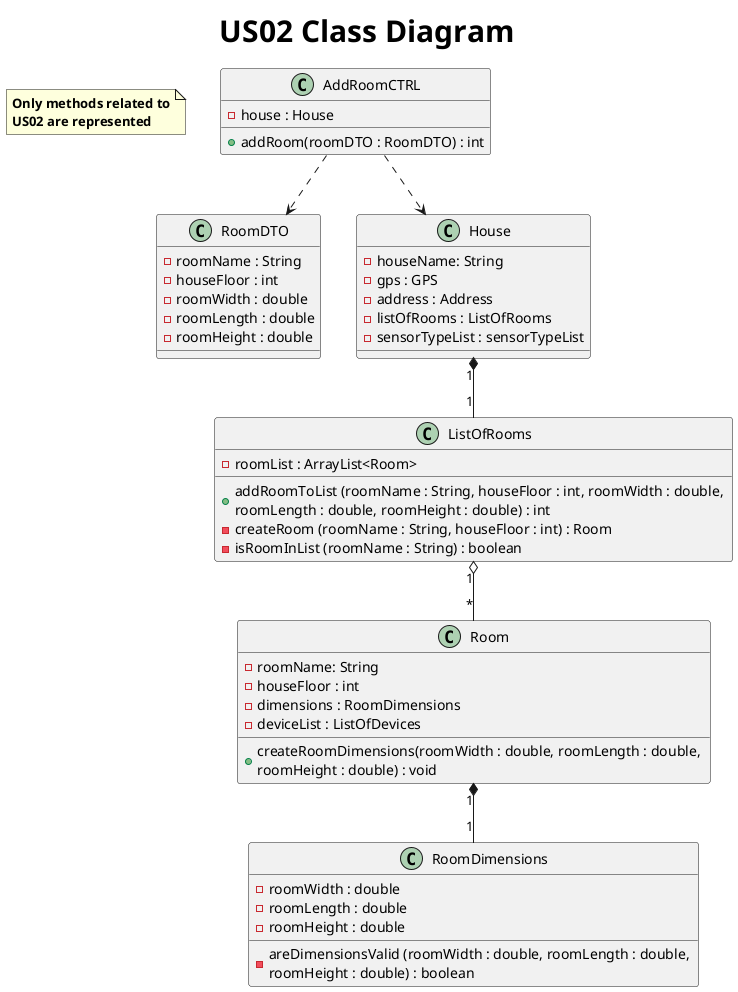 @startuml

title <size: 30> US02 Class Diagram
note "<b>Only methods related to\n<b>US02 are represented" as N1

class AddRoomCTRL {
    - house : House

    + addRoom(roomDTO : RoomDTO) : int
}

class RoomDTO {
    - roomName : String
    - houseFloor : int
    - roomWidth : double
    - roomLength : double
    - roomHeight : double
}

class House {
    - houseName: String
    - gps : GPS
    - address : Address
    - listOfRooms : ListOfRooms
    - sensorTypeList : sensorTypeList
}

class Room {
    - roomName: String
    - houseFloor : int
    - dimensions : RoomDimensions
    - deviceList : ListOfDevices

    + createRoomDimensions(roomWidth : double, roomLength : double, \nroomHeight : double) : void
}

class RoomDimensions{
     - roomWidth : double
     - roomLength : double
     - roomHeight : double

    - areDimensionsValid (roomWidth : double, roomLength : double, \nroomHeight : double) : boolean
}

class ListOfRooms{
    - roomList : ArrayList<Room>

    + addRoomToList (roomName : String, houseFloor : int, roomWidth : double, \nroomLength : double, roomHeight : double) : int
    - createRoom (roomName : String, houseFloor : int) : Room
    - isRoomInList (roomName : String) : boolean
}

AddRoomCTRL ..> House

AddRoomCTRL ..> RoomDTO

House "1" *-- "1" ListOfRooms

ListOfRooms "1" o-- "*" Room

Room "1" *-- "1" RoomDimensions


@enduml